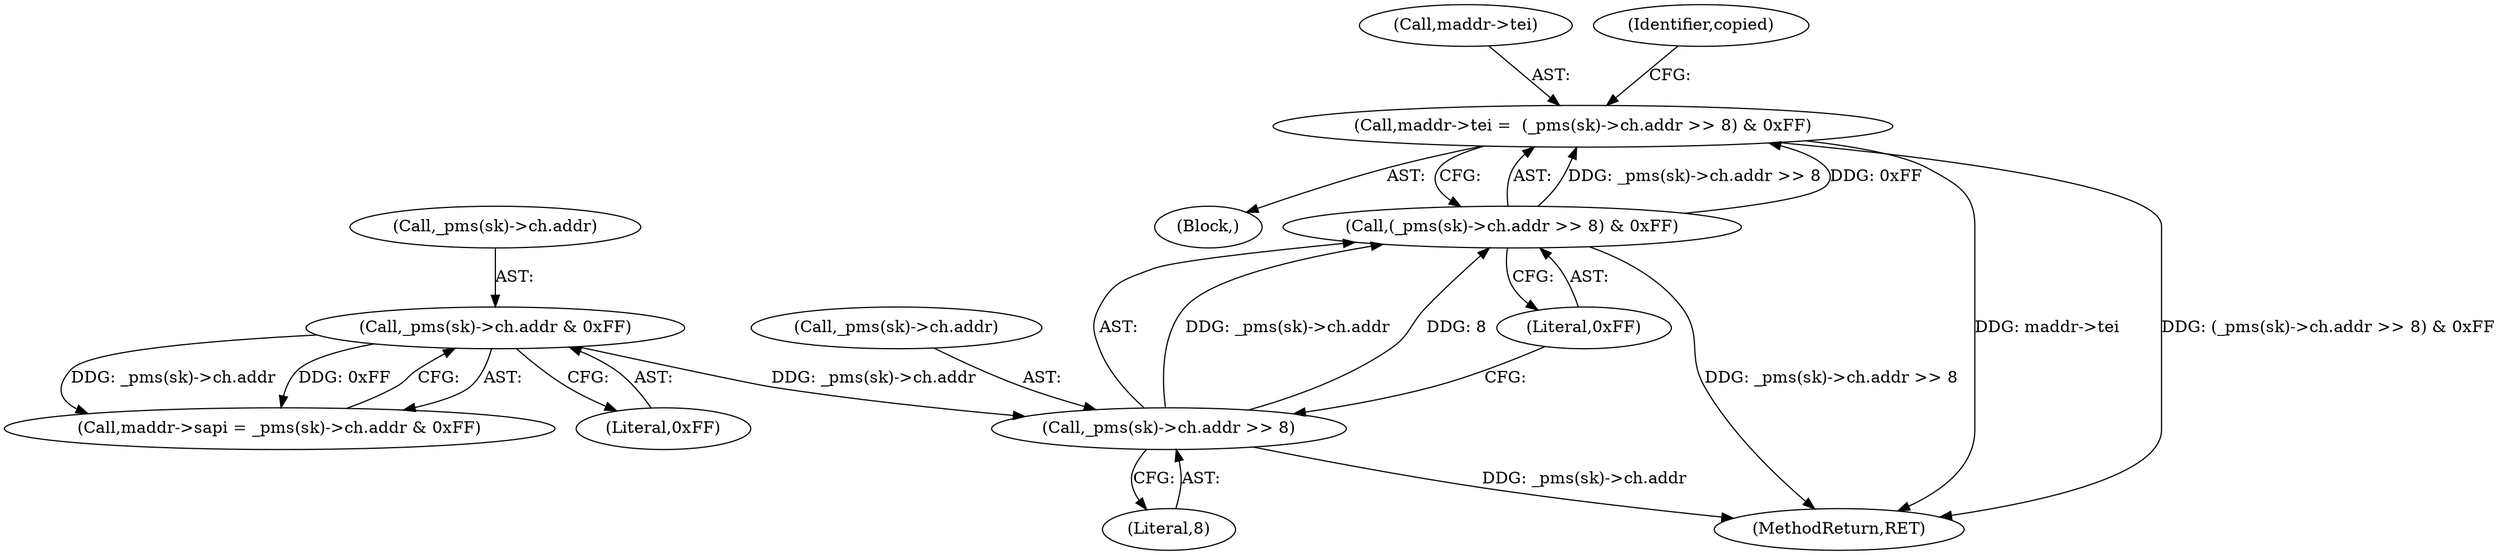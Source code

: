 digraph "0_linux_f3d3342602f8bcbf37d7c46641cb9bca7618eb1c_1@pointer" {
"1000253" [label="(Call,maddr->tei =  (_pms(sk)->ch.addr >> 8) & 0xFF)"];
"1000257" [label="(Call,(_pms(sk)->ch.addr >> 8) & 0xFF)"];
"1000258" [label="(Call,_pms(sk)->ch.addr >> 8)"];
"1000245" [label="(Call,_pms(sk)->ch.addr & 0xFF)"];
"1000254" [label="(Call,maddr->tei)"];
"1000241" [label="(Call,maddr->sapi = _pms(sk)->ch.addr & 0xFF)"];
"1000246" [label="(Call,_pms(sk)->ch.addr)"];
"1000253" [label="(Call,maddr->tei =  (_pms(sk)->ch.addr >> 8) & 0xFF)"];
"1000265" [label="(Literal,8)"];
"1000258" [label="(Call,_pms(sk)->ch.addr >> 8)"];
"1000259" [label="(Call,_pms(sk)->ch.addr)"];
"1000279" [label="(Identifier,copied)"];
"1000245" [label="(Call,_pms(sk)->ch.addr & 0xFF)"];
"1000252" [label="(Literal,0xFF)"];
"1000266" [label="(Literal,0xFF)"];
"1000230" [label="(Block,)"];
"1000333" [label="(MethodReturn,RET)"];
"1000257" [label="(Call,(_pms(sk)->ch.addr >> 8) & 0xFF)"];
"1000253" -> "1000230"  [label="AST: "];
"1000253" -> "1000257"  [label="CFG: "];
"1000254" -> "1000253"  [label="AST: "];
"1000257" -> "1000253"  [label="AST: "];
"1000279" -> "1000253"  [label="CFG: "];
"1000253" -> "1000333"  [label="DDG: maddr->tei"];
"1000253" -> "1000333"  [label="DDG: (_pms(sk)->ch.addr >> 8) & 0xFF"];
"1000257" -> "1000253"  [label="DDG: _pms(sk)->ch.addr >> 8"];
"1000257" -> "1000253"  [label="DDG: 0xFF"];
"1000257" -> "1000266"  [label="CFG: "];
"1000258" -> "1000257"  [label="AST: "];
"1000266" -> "1000257"  [label="AST: "];
"1000257" -> "1000333"  [label="DDG: _pms(sk)->ch.addr >> 8"];
"1000258" -> "1000257"  [label="DDG: _pms(sk)->ch.addr"];
"1000258" -> "1000257"  [label="DDG: 8"];
"1000258" -> "1000265"  [label="CFG: "];
"1000259" -> "1000258"  [label="AST: "];
"1000265" -> "1000258"  [label="AST: "];
"1000266" -> "1000258"  [label="CFG: "];
"1000258" -> "1000333"  [label="DDG: _pms(sk)->ch.addr"];
"1000245" -> "1000258"  [label="DDG: _pms(sk)->ch.addr"];
"1000245" -> "1000241"  [label="AST: "];
"1000245" -> "1000252"  [label="CFG: "];
"1000246" -> "1000245"  [label="AST: "];
"1000252" -> "1000245"  [label="AST: "];
"1000241" -> "1000245"  [label="CFG: "];
"1000245" -> "1000241"  [label="DDG: _pms(sk)->ch.addr"];
"1000245" -> "1000241"  [label="DDG: 0xFF"];
}
